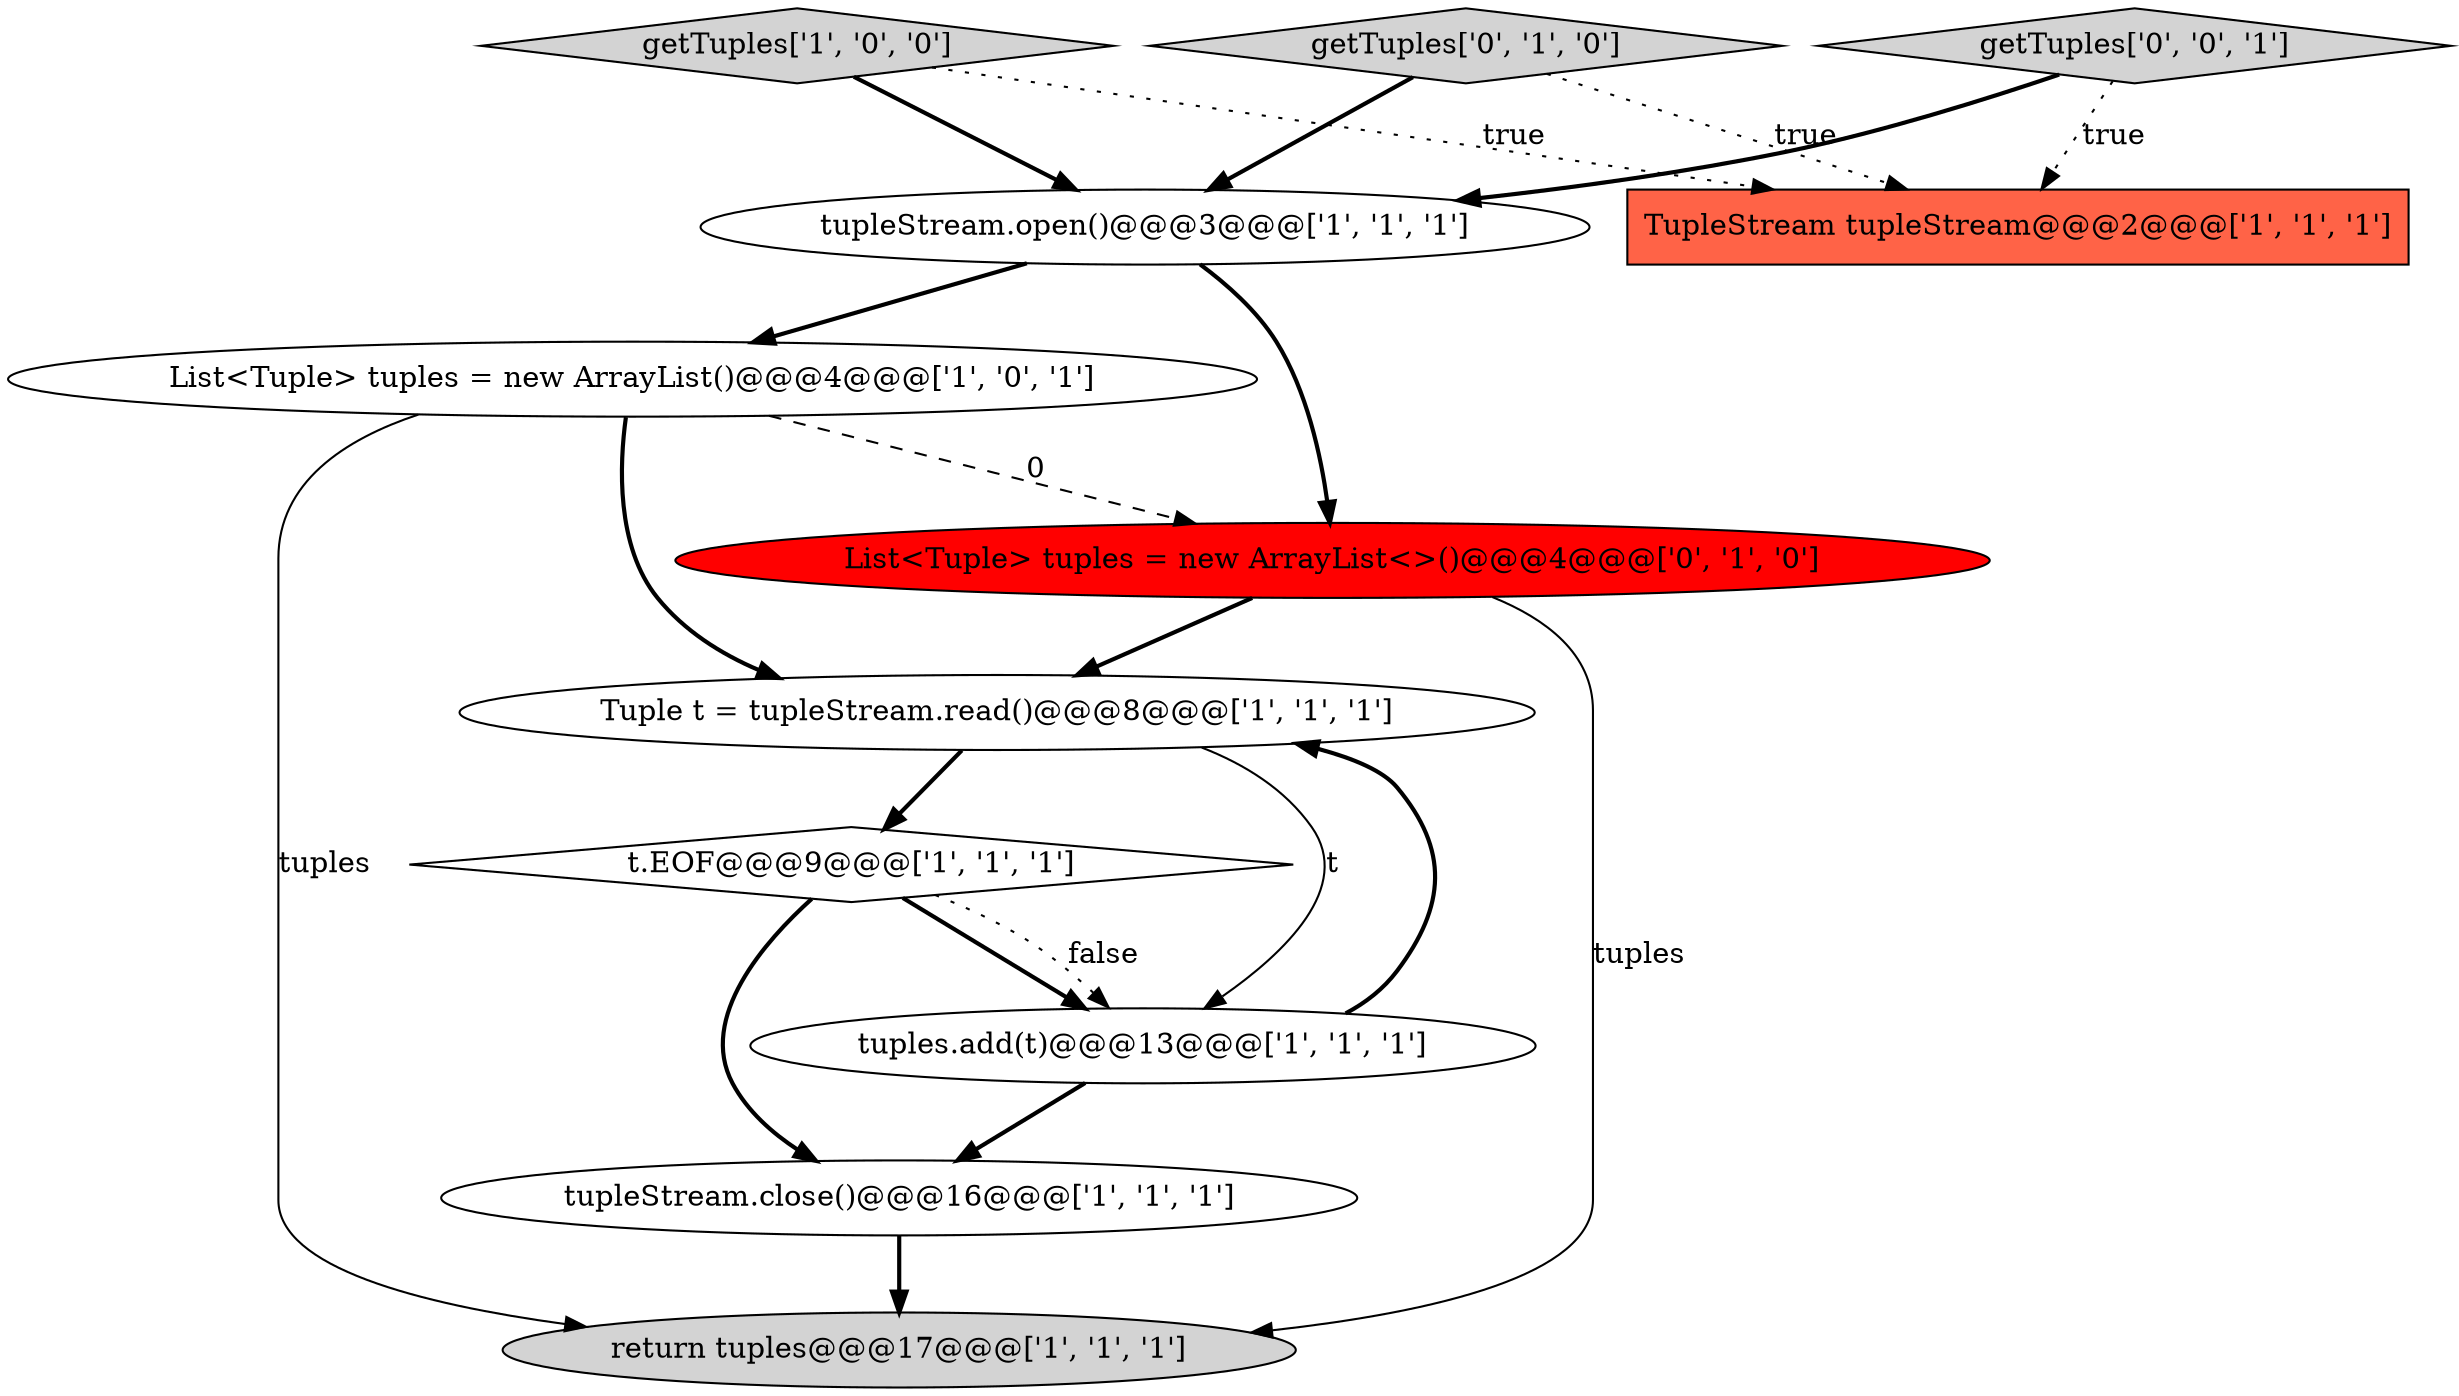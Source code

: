 digraph {
4 [style = filled, label = "tupleStream.open()@@@3@@@['1', '1', '1']", fillcolor = white, shape = ellipse image = "AAA0AAABBB1BBB"];
8 [style = filled, label = "getTuples['1', '0', '0']", fillcolor = lightgray, shape = diamond image = "AAA0AAABBB1BBB"];
2 [style = filled, label = "tupleStream.close()@@@16@@@['1', '1', '1']", fillcolor = white, shape = ellipse image = "AAA0AAABBB1BBB"];
0 [style = filled, label = "List<Tuple> tuples = new ArrayList()@@@4@@@['1', '0', '1']", fillcolor = white, shape = ellipse image = "AAA0AAABBB1BBB"];
10 [style = filled, label = "getTuples['0', '1', '0']", fillcolor = lightgray, shape = diamond image = "AAA0AAABBB2BBB"];
6 [style = filled, label = "t.EOF@@@9@@@['1', '1', '1']", fillcolor = white, shape = diamond image = "AAA0AAABBB1BBB"];
7 [style = filled, label = "TupleStream tupleStream@@@2@@@['1', '1', '1']", fillcolor = tomato, shape = box image = "AAA0AAABBB1BBB"];
11 [style = filled, label = "getTuples['0', '0', '1']", fillcolor = lightgray, shape = diamond image = "AAA0AAABBB3BBB"];
1 [style = filled, label = "return tuples@@@17@@@['1', '1', '1']", fillcolor = lightgray, shape = ellipse image = "AAA0AAABBB1BBB"];
5 [style = filled, label = "Tuple t = tupleStream.read()@@@8@@@['1', '1', '1']", fillcolor = white, shape = ellipse image = "AAA0AAABBB1BBB"];
3 [style = filled, label = "tuples.add(t)@@@13@@@['1', '1', '1']", fillcolor = white, shape = ellipse image = "AAA0AAABBB1BBB"];
9 [style = filled, label = "List<Tuple> tuples = new ArrayList<>()@@@4@@@['0', '1', '0']", fillcolor = red, shape = ellipse image = "AAA1AAABBB2BBB"];
11->7 [style = dotted, label="true"];
4->9 [style = bold, label=""];
6->3 [style = bold, label=""];
0->1 [style = solid, label="tuples"];
6->3 [style = dotted, label="false"];
2->1 [style = bold, label=""];
11->4 [style = bold, label=""];
8->7 [style = dotted, label="true"];
4->0 [style = bold, label=""];
6->2 [style = bold, label=""];
3->5 [style = bold, label=""];
5->6 [style = bold, label=""];
3->2 [style = bold, label=""];
9->1 [style = solid, label="tuples"];
10->4 [style = bold, label=""];
9->5 [style = bold, label=""];
8->4 [style = bold, label=""];
0->9 [style = dashed, label="0"];
10->7 [style = dotted, label="true"];
0->5 [style = bold, label=""];
5->3 [style = solid, label="t"];
}
